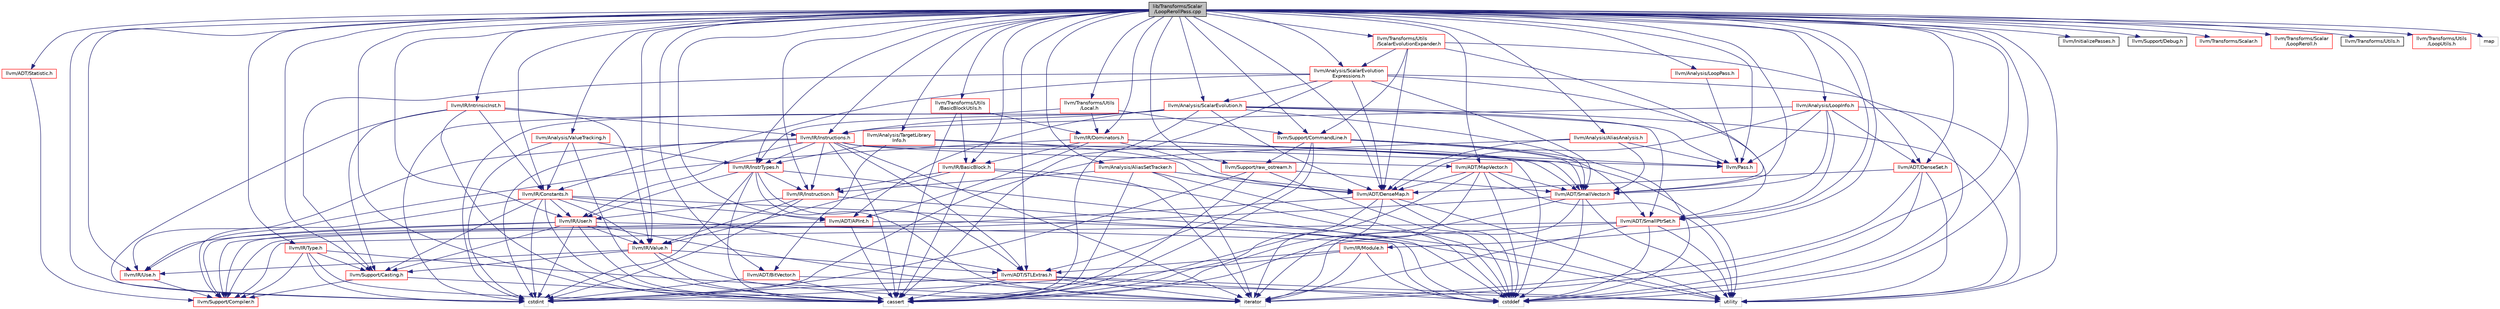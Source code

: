 digraph "lib/Transforms/Scalar/LoopRerollPass.cpp"
{
 // LATEX_PDF_SIZE
  bgcolor="transparent";
  edge [fontname="Helvetica",fontsize="10",labelfontname="Helvetica",labelfontsize="10"];
  node [fontname="Helvetica",fontsize="10",shape=record];
  Node1 [label="lib/Transforms/Scalar\l/LoopRerollPass.cpp",height=0.2,width=0.4,color="black", fillcolor="grey75", style="filled", fontcolor="black",tooltip=" "];
  Node1 -> Node2 [color="midnightblue",fontsize="10",style="solid",fontname="Helvetica"];
  Node2 [label="llvm/ADT/APInt.h",height=0.2,width=0.4,color="red",URL="$APInt_8h.html",tooltip=" "];
  Node2 -> Node3 [color="midnightblue",fontsize="10",style="solid",fontname="Helvetica"];
  Node3 [label="llvm/Support/Compiler.h",height=0.2,width=0.4,color="red",URL="$Compiler_8h.html",tooltip=" "];
  Node2 -> Node12 [color="midnightblue",fontsize="10",style="solid",fontname="Helvetica"];
  Node12 [label="cassert",height=0.2,width=0.4,color="grey75",tooltip=" "];
  Node2 -> Node15 [color="midnightblue",fontsize="10",style="solid",fontname="Helvetica"];
  Node15 [label="utility",height=0.2,width=0.4,color="grey75",tooltip=" "];
  Node1 -> Node16 [color="midnightblue",fontsize="10",style="solid",fontname="Helvetica"];
  Node16 [label="llvm/ADT/BitVector.h",height=0.2,width=0.4,color="red",URL="$BitVector_8h.html",tooltip=" "];
  Node16 -> Node12 [color="midnightblue",fontsize="10",style="solid",fontname="Helvetica"];
  Node16 -> Node8 [color="midnightblue",fontsize="10",style="solid",fontname="Helvetica"];
  Node8 [label="cstdint",height=0.2,width=0.4,color="grey75",tooltip=" "];
  Node16 -> Node15 [color="midnightblue",fontsize="10",style="solid",fontname="Helvetica"];
  Node1 -> Node50 [color="midnightblue",fontsize="10",style="solid",fontname="Helvetica"];
  Node50 [label="llvm/ADT/DenseMap.h",height=0.2,width=0.4,color="red",URL="$DenseMap_8h.html",tooltip=" "];
  Node50 -> Node3 [color="midnightblue",fontsize="10",style="solid",fontname="Helvetica"];
  Node50 -> Node12 [color="midnightblue",fontsize="10",style="solid",fontname="Helvetica"];
  Node50 -> Node26 [color="midnightblue",fontsize="10",style="solid",fontname="Helvetica"];
  Node26 [label="cstddef",height=0.2,width=0.4,color="grey75",tooltip=" "];
  Node50 -> Node36 [color="midnightblue",fontsize="10",style="solid",fontname="Helvetica"];
  Node36 [label="iterator",height=0.2,width=0.4,color="grey75",tooltip=" "];
  Node50 -> Node15 [color="midnightblue",fontsize="10",style="solid",fontname="Helvetica"];
  Node1 -> Node56 [color="midnightblue",fontsize="10",style="solid",fontname="Helvetica"];
  Node56 [label="llvm/ADT/DenseSet.h",height=0.2,width=0.4,color="red",URL="$DenseSet_8h.html",tooltip=" "];
  Node56 -> Node50 [color="midnightblue",fontsize="10",style="solid",fontname="Helvetica"];
  Node56 -> Node26 [color="midnightblue",fontsize="10",style="solid",fontname="Helvetica"];
  Node56 -> Node36 [color="midnightblue",fontsize="10",style="solid",fontname="Helvetica"];
  Node56 -> Node15 [color="midnightblue",fontsize="10",style="solid",fontname="Helvetica"];
  Node1 -> Node57 [color="midnightblue",fontsize="10",style="solid",fontname="Helvetica"];
  Node57 [label="llvm/ADT/MapVector.h",height=0.2,width=0.4,color="red",URL="$MapVector_8h.html",tooltip=" "];
  Node57 -> Node50 [color="midnightblue",fontsize="10",style="solid",fontname="Helvetica"];
  Node57 -> Node32 [color="midnightblue",fontsize="10",style="solid",fontname="Helvetica"];
  Node32 [label="llvm/ADT/SmallVector.h",height=0.2,width=0.4,color="red",URL="$SmallVector_8h.html",tooltip=" "];
  Node32 -> Node3 [color="midnightblue",fontsize="10",style="solid",fontname="Helvetica"];
  Node32 -> Node12 [color="midnightblue",fontsize="10",style="solid",fontname="Helvetica"];
  Node32 -> Node26 [color="midnightblue",fontsize="10",style="solid",fontname="Helvetica"];
  Node32 -> Node36 [color="midnightblue",fontsize="10",style="solid",fontname="Helvetica"];
  Node32 -> Node15 [color="midnightblue",fontsize="10",style="solid",fontname="Helvetica"];
  Node57 -> Node12 [color="midnightblue",fontsize="10",style="solid",fontname="Helvetica"];
  Node57 -> Node26 [color="midnightblue",fontsize="10",style="solid",fontname="Helvetica"];
  Node57 -> Node36 [color="midnightblue",fontsize="10",style="solid",fontname="Helvetica"];
  Node57 -> Node15 [color="midnightblue",fontsize="10",style="solid",fontname="Helvetica"];
  Node1 -> Node39 [color="midnightblue",fontsize="10",style="solid",fontname="Helvetica"];
  Node39 [label="llvm/ADT/STLExtras.h",height=0.2,width=0.4,color="red",URL="$STLExtras_8h.html",tooltip=" "];
  Node39 -> Node12 [color="midnightblue",fontsize="10",style="solid",fontname="Helvetica"];
  Node39 -> Node26 [color="midnightblue",fontsize="10",style="solid",fontname="Helvetica"];
  Node39 -> Node8 [color="midnightblue",fontsize="10",style="solid",fontname="Helvetica"];
  Node39 -> Node36 [color="midnightblue",fontsize="10",style="solid",fontname="Helvetica"];
  Node39 -> Node15 [color="midnightblue",fontsize="10",style="solid",fontname="Helvetica"];
  Node1 -> Node58 [color="midnightblue",fontsize="10",style="solid",fontname="Helvetica"];
  Node58 [label="llvm/ADT/SmallPtrSet.h",height=0.2,width=0.4,color="red",URL="$SmallPtrSet_8h.html",tooltip=" "];
  Node58 -> Node3 [color="midnightblue",fontsize="10",style="solid",fontname="Helvetica"];
  Node58 -> Node12 [color="midnightblue",fontsize="10",style="solid",fontname="Helvetica"];
  Node58 -> Node26 [color="midnightblue",fontsize="10",style="solid",fontname="Helvetica"];
  Node58 -> Node36 [color="midnightblue",fontsize="10",style="solid",fontname="Helvetica"];
  Node58 -> Node15 [color="midnightblue",fontsize="10",style="solid",fontname="Helvetica"];
  Node1 -> Node32 [color="midnightblue",fontsize="10",style="solid",fontname="Helvetica"];
  Node1 -> Node59 [color="midnightblue",fontsize="10",style="solid",fontname="Helvetica"];
  Node59 [label="llvm/ADT/Statistic.h",height=0.2,width=0.4,color="red",URL="$Statistic_8h.html",tooltip=" "];
  Node59 -> Node3 [color="midnightblue",fontsize="10",style="solid",fontname="Helvetica"];
  Node1 -> Node61 [color="midnightblue",fontsize="10",style="solid",fontname="Helvetica"];
  Node61 [label="llvm/Analysis/AliasAnalysis.h",height=0.2,width=0.4,color="red",URL="$AliasAnalysis_8h.html",tooltip=" "];
  Node61 -> Node50 [color="midnightblue",fontsize="10",style="solid",fontname="Helvetica"];
  Node61 -> Node32 [color="midnightblue",fontsize="10",style="solid",fontname="Helvetica"];
  Node61 -> Node147 [color="midnightblue",fontsize="10",style="solid",fontname="Helvetica"];
  Node147 [label="llvm/Pass.h",height=0.2,width=0.4,color="red",URL="$Pass_8h.html",tooltip=" "];
  Node61 -> Node8 [color="midnightblue",fontsize="10",style="solid",fontname="Helvetica"];
  Node1 -> Node158 [color="midnightblue",fontsize="10",style="solid",fontname="Helvetica"];
  Node158 [label="llvm/Analysis/AliasSetTracker.h",height=0.2,width=0.4,color="red",URL="$AliasSetTracker_8h.html",tooltip=" "];
  Node158 -> Node50 [color="midnightblue",fontsize="10",style="solid",fontname="Helvetica"];
  Node158 -> Node106 [color="midnightblue",fontsize="10",style="solid",fontname="Helvetica"];
  Node106 [label="llvm/IR/Instruction.h",height=0.2,width=0.4,color="red",URL="$IR_2Instruction_8h.html",tooltip=" "];
  Node106 -> Node74 [color="midnightblue",fontsize="10",style="solid",fontname="Helvetica"];
  Node74 [label="llvm/IR/User.h",height=0.2,width=0.4,color="red",URL="$User_8h.html",tooltip=" "];
  Node74 -> Node75 [color="midnightblue",fontsize="10",style="solid",fontname="Helvetica"];
  Node75 [label="llvm/IR/Use.h",height=0.2,width=0.4,color="red",URL="$Use_8h.html",tooltip=" "];
  Node75 -> Node3 [color="midnightblue",fontsize="10",style="solid",fontname="Helvetica"];
  Node74 -> Node79 [color="midnightblue",fontsize="10",style="solid",fontname="Helvetica"];
  Node79 [label="llvm/IR/Value.h",height=0.2,width=0.4,color="red",URL="$Value_8h.html",tooltip=" "];
  Node79 -> Node39 [color="midnightblue",fontsize="10",style="solid",fontname="Helvetica"];
  Node79 -> Node75 [color="midnightblue",fontsize="10",style="solid",fontname="Helvetica"];
  Node79 -> Node67 [color="midnightblue",fontsize="10",style="solid",fontname="Helvetica"];
  Node67 [label="llvm/Support/Casting.h",height=0.2,width=0.4,color="red",URL="$Casting_8h.html",tooltip=" "];
  Node67 -> Node3 [color="midnightblue",fontsize="10",style="solid",fontname="Helvetica"];
  Node67 -> Node12 [color="midnightblue",fontsize="10",style="solid",fontname="Helvetica"];
  Node79 -> Node12 [color="midnightblue",fontsize="10",style="solid",fontname="Helvetica"];
  Node79 -> Node36 [color="midnightblue",fontsize="10",style="solid",fontname="Helvetica"];
  Node74 -> Node67 [color="midnightblue",fontsize="10",style="solid",fontname="Helvetica"];
  Node74 -> Node3 [color="midnightblue",fontsize="10",style="solid",fontname="Helvetica"];
  Node74 -> Node12 [color="midnightblue",fontsize="10",style="solid",fontname="Helvetica"];
  Node74 -> Node26 [color="midnightblue",fontsize="10",style="solid",fontname="Helvetica"];
  Node74 -> Node8 [color="midnightblue",fontsize="10",style="solid",fontname="Helvetica"];
  Node74 -> Node36 [color="midnightblue",fontsize="10",style="solid",fontname="Helvetica"];
  Node106 -> Node79 [color="midnightblue",fontsize="10",style="solid",fontname="Helvetica"];
  Node106 -> Node8 [color="midnightblue",fontsize="10",style="solid",fontname="Helvetica"];
  Node106 -> Node15 [color="midnightblue",fontsize="10",style="solid",fontname="Helvetica"];
  Node158 -> Node12 [color="midnightblue",fontsize="10",style="solid",fontname="Helvetica"];
  Node158 -> Node26 [color="midnightblue",fontsize="10",style="solid",fontname="Helvetica"];
  Node158 -> Node36 [color="midnightblue",fontsize="10",style="solid",fontname="Helvetica"];
  Node1 -> Node160 [color="midnightblue",fontsize="10",style="solid",fontname="Helvetica"];
  Node160 [label="llvm/Analysis/LoopInfo.h",height=0.2,width=0.4,color="red",URL="$LoopInfo_8h.html",tooltip=" "];
  Node160 -> Node50 [color="midnightblue",fontsize="10",style="solid",fontname="Helvetica"];
  Node160 -> Node56 [color="midnightblue",fontsize="10",style="solid",fontname="Helvetica"];
  Node160 -> Node58 [color="midnightblue",fontsize="10",style="solid",fontname="Helvetica"];
  Node160 -> Node32 [color="midnightblue",fontsize="10",style="solid",fontname="Helvetica"];
  Node160 -> Node163 [color="midnightblue",fontsize="10",style="solid",fontname="Helvetica"];
  Node163 [label="llvm/IR/Instructions.h",height=0.2,width=0.4,color="red",URL="$Instructions_8h.html",tooltip=" "];
  Node163 -> Node57 [color="midnightblue",fontsize="10",style="solid",fontname="Helvetica"];
  Node163 -> Node39 [color="midnightblue",fontsize="10",style="solid",fontname="Helvetica"];
  Node163 -> Node32 [color="midnightblue",fontsize="10",style="solid",fontname="Helvetica"];
  Node163 -> Node164 [color="midnightblue",fontsize="10",style="solid",fontname="Helvetica"];
  Node164 [label="llvm/IR/InstrTypes.h",height=0.2,width=0.4,color="red",URL="$InstrTypes_8h.html",tooltip=" "];
  Node164 -> Node39 [color="midnightblue",fontsize="10",style="solid",fontname="Helvetica"];
  Node164 -> Node106 [color="midnightblue",fontsize="10",style="solid",fontname="Helvetica"];
  Node164 -> Node74 [color="midnightblue",fontsize="10",style="solid",fontname="Helvetica"];
  Node164 -> Node12 [color="midnightblue",fontsize="10",style="solid",fontname="Helvetica"];
  Node164 -> Node26 [color="midnightblue",fontsize="10",style="solid",fontname="Helvetica"];
  Node164 -> Node8 [color="midnightblue",fontsize="10",style="solid",fontname="Helvetica"];
  Node164 -> Node36 [color="midnightblue",fontsize="10",style="solid",fontname="Helvetica"];
  Node163 -> Node106 [color="midnightblue",fontsize="10",style="solid",fontname="Helvetica"];
  Node163 -> Node75 [color="midnightblue",fontsize="10",style="solid",fontname="Helvetica"];
  Node163 -> Node74 [color="midnightblue",fontsize="10",style="solid",fontname="Helvetica"];
  Node163 -> Node12 [color="midnightblue",fontsize="10",style="solid",fontname="Helvetica"];
  Node163 -> Node26 [color="midnightblue",fontsize="10",style="solid",fontname="Helvetica"];
  Node163 -> Node8 [color="midnightblue",fontsize="10",style="solid",fontname="Helvetica"];
  Node163 -> Node36 [color="midnightblue",fontsize="10",style="solid",fontname="Helvetica"];
  Node160 -> Node147 [color="midnightblue",fontsize="10",style="solid",fontname="Helvetica"];
  Node160 -> Node15 [color="midnightblue",fontsize="10",style="solid",fontname="Helvetica"];
  Node1 -> Node166 [color="midnightblue",fontsize="10",style="solid",fontname="Helvetica"];
  Node166 [label="llvm/Analysis/LoopPass.h",height=0.2,width=0.4,color="red",URL="$LoopPass_8h.html",tooltip=" "];
  Node166 -> Node147 [color="midnightblue",fontsize="10",style="solid",fontname="Helvetica"];
  Node1 -> Node171 [color="midnightblue",fontsize="10",style="solid",fontname="Helvetica"];
  Node171 [label="llvm/Analysis/ScalarEvolution.h",height=0.2,width=0.4,color="red",URL="$ScalarEvolution_8h.html",tooltip=" "];
  Node171 -> Node2 [color="midnightblue",fontsize="10",style="solid",fontname="Helvetica"];
  Node171 -> Node50 [color="midnightblue",fontsize="10",style="solid",fontname="Helvetica"];
  Node171 -> Node58 [color="midnightblue",fontsize="10",style="solid",fontname="Helvetica"];
  Node171 -> Node32 [color="midnightblue",fontsize="10",style="solid",fontname="Helvetica"];
  Node171 -> Node164 [color="midnightblue",fontsize="10",style="solid",fontname="Helvetica"];
  Node171 -> Node163 [color="midnightblue",fontsize="10",style="solid",fontname="Helvetica"];
  Node171 -> Node147 [color="midnightblue",fontsize="10",style="solid",fontname="Helvetica"];
  Node171 -> Node12 [color="midnightblue",fontsize="10",style="solid",fontname="Helvetica"];
  Node171 -> Node8 [color="midnightblue",fontsize="10",style="solid",fontname="Helvetica"];
  Node171 -> Node15 [color="midnightblue",fontsize="10",style="solid",fontname="Helvetica"];
  Node1 -> Node176 [color="midnightblue",fontsize="10",style="solid",fontname="Helvetica"];
  Node176 [label="llvm/Analysis/ScalarEvolution\lExpressions.h",height=0.2,width=0.4,color="red",URL="$ScalarEvolutionExpressions_8h.html",tooltip=" "];
  Node176 -> Node50 [color="midnightblue",fontsize="10",style="solid",fontname="Helvetica"];
  Node176 -> Node58 [color="midnightblue",fontsize="10",style="solid",fontname="Helvetica"];
  Node176 -> Node32 [color="midnightblue",fontsize="10",style="solid",fontname="Helvetica"];
  Node176 -> Node171 [color="midnightblue",fontsize="10",style="solid",fontname="Helvetica"];
  Node176 -> Node177 [color="midnightblue",fontsize="10",style="solid",fontname="Helvetica"];
  Node177 [label="llvm/IR/Constants.h",height=0.2,width=0.4,color="red",URL="$Constants_8h.html",tooltip=" "];
  Node177 -> Node2 [color="midnightblue",fontsize="10",style="solid",fontname="Helvetica"];
  Node177 -> Node39 [color="midnightblue",fontsize="10",style="solid",fontname="Helvetica"];
  Node177 -> Node74 [color="midnightblue",fontsize="10",style="solid",fontname="Helvetica"];
  Node177 -> Node79 [color="midnightblue",fontsize="10",style="solid",fontname="Helvetica"];
  Node177 -> Node67 [color="midnightblue",fontsize="10",style="solid",fontname="Helvetica"];
  Node177 -> Node3 [color="midnightblue",fontsize="10",style="solid",fontname="Helvetica"];
  Node177 -> Node12 [color="midnightblue",fontsize="10",style="solid",fontname="Helvetica"];
  Node177 -> Node26 [color="midnightblue",fontsize="10",style="solid",fontname="Helvetica"];
  Node177 -> Node8 [color="midnightblue",fontsize="10",style="solid",fontname="Helvetica"];
  Node176 -> Node67 [color="midnightblue",fontsize="10",style="solid",fontname="Helvetica"];
  Node176 -> Node12 [color="midnightblue",fontsize="10",style="solid",fontname="Helvetica"];
  Node176 -> Node26 [color="midnightblue",fontsize="10",style="solid",fontname="Helvetica"];
  Node1 -> Node181 [color="midnightblue",fontsize="10",style="solid",fontname="Helvetica"];
  Node181 [label="llvm/Analysis/TargetLibrary\lInfo.h",height=0.2,width=0.4,color="red",URL="$TargetLibraryInfo_8h.html",tooltip=" "];
  Node181 -> Node16 [color="midnightblue",fontsize="10",style="solid",fontname="Helvetica"];
  Node181 -> Node50 [color="midnightblue",fontsize="10",style="solid",fontname="Helvetica"];
  Node181 -> Node164 [color="midnightblue",fontsize="10",style="solid",fontname="Helvetica"];
  Node181 -> Node147 [color="midnightblue",fontsize="10",style="solid",fontname="Helvetica"];
  Node1 -> Node185 [color="midnightblue",fontsize="10",style="solid",fontname="Helvetica"];
  Node185 [label="llvm/Analysis/ValueTracking.h",height=0.2,width=0.4,color="red",URL="$ValueTracking_8h.html",tooltip=" "];
  Node185 -> Node177 [color="midnightblue",fontsize="10",style="solid",fontname="Helvetica"];
  Node185 -> Node164 [color="midnightblue",fontsize="10",style="solid",fontname="Helvetica"];
  Node185 -> Node12 [color="midnightblue",fontsize="10",style="solid",fontname="Helvetica"];
  Node185 -> Node8 [color="midnightblue",fontsize="10",style="solid",fontname="Helvetica"];
  Node1 -> Node101 [color="midnightblue",fontsize="10",style="solid",fontname="Helvetica"];
  Node101 [label="llvm/IR/BasicBlock.h",height=0.2,width=0.4,color="red",URL="$BasicBlock_8h.html",tooltip=" "];
  Node101 -> Node106 [color="midnightblue",fontsize="10",style="solid",fontname="Helvetica"];
  Node101 -> Node79 [color="midnightblue",fontsize="10",style="solid",fontname="Helvetica"];
  Node101 -> Node12 [color="midnightblue",fontsize="10",style="solid",fontname="Helvetica"];
  Node101 -> Node26 [color="midnightblue",fontsize="10",style="solid",fontname="Helvetica"];
  Node101 -> Node36 [color="midnightblue",fontsize="10",style="solid",fontname="Helvetica"];
  Node1 -> Node177 [color="midnightblue",fontsize="10",style="solid",fontname="Helvetica"];
  Node1 -> Node189 [color="midnightblue",fontsize="10",style="solid",fontname="Helvetica"];
  Node189 [label="llvm/IR/Dominators.h",height=0.2,width=0.4,color="red",URL="$Dominators_8h.html",tooltip=" "];
  Node189 -> Node2 [color="midnightblue",fontsize="10",style="solid",fontname="Helvetica"];
  Node189 -> Node50 [color="midnightblue",fontsize="10",style="solid",fontname="Helvetica"];
  Node189 -> Node32 [color="midnightblue",fontsize="10",style="solid",fontname="Helvetica"];
  Node189 -> Node101 [color="midnightblue",fontsize="10",style="solid",fontname="Helvetica"];
  Node189 -> Node75 [color="midnightblue",fontsize="10",style="solid",fontname="Helvetica"];
  Node189 -> Node147 [color="midnightblue",fontsize="10",style="solid",fontname="Helvetica"];
  Node189 -> Node15 [color="midnightblue",fontsize="10",style="solid",fontname="Helvetica"];
  Node1 -> Node164 [color="midnightblue",fontsize="10",style="solid",fontname="Helvetica"];
  Node1 -> Node106 [color="midnightblue",fontsize="10",style="solid",fontname="Helvetica"];
  Node1 -> Node163 [color="midnightblue",fontsize="10",style="solid",fontname="Helvetica"];
  Node1 -> Node196 [color="midnightblue",fontsize="10",style="solid",fontname="Helvetica"];
  Node196 [label="llvm/IR/IntrinsicInst.h",height=0.2,width=0.4,color="red",URL="$IntrinsicInst_8h.html",tooltip=" "];
  Node196 -> Node177 [color="midnightblue",fontsize="10",style="solid",fontname="Helvetica"];
  Node196 -> Node163 [color="midnightblue",fontsize="10",style="solid",fontname="Helvetica"];
  Node196 -> Node79 [color="midnightblue",fontsize="10",style="solid",fontname="Helvetica"];
  Node196 -> Node67 [color="midnightblue",fontsize="10",style="solid",fontname="Helvetica"];
  Node196 -> Node12 [color="midnightblue",fontsize="10",style="solid",fontname="Helvetica"];
  Node196 -> Node8 [color="midnightblue",fontsize="10",style="solid",fontname="Helvetica"];
  Node1 -> Node121 [color="midnightblue",fontsize="10",style="solid",fontname="Helvetica"];
  Node121 [label="llvm/IR/Module.h",height=0.2,width=0.4,color="red",URL="$Module_8h.html",tooltip=" "];
  Node121 -> Node39 [color="midnightblue",fontsize="10",style="solid",fontname="Helvetica"];
  Node121 -> Node26 [color="midnightblue",fontsize="10",style="solid",fontname="Helvetica"];
  Node121 -> Node8 [color="midnightblue",fontsize="10",style="solid",fontname="Helvetica"];
  Node121 -> Node36 [color="midnightblue",fontsize="10",style="solid",fontname="Helvetica"];
  Node1 -> Node115 [color="midnightblue",fontsize="10",style="solid",fontname="Helvetica"];
  Node115 [label="llvm/IR/Type.h",height=0.2,width=0.4,color="red",URL="$Type_8h.html",tooltip=" "];
  Node115 -> Node67 [color="midnightblue",fontsize="10",style="solid",fontname="Helvetica"];
  Node115 -> Node3 [color="midnightblue",fontsize="10",style="solid",fontname="Helvetica"];
  Node115 -> Node12 [color="midnightblue",fontsize="10",style="solid",fontname="Helvetica"];
  Node115 -> Node8 [color="midnightblue",fontsize="10",style="solid",fontname="Helvetica"];
  Node115 -> Node36 [color="midnightblue",fontsize="10",style="solid",fontname="Helvetica"];
  Node1 -> Node75 [color="midnightblue",fontsize="10",style="solid",fontname="Helvetica"];
  Node1 -> Node74 [color="midnightblue",fontsize="10",style="solid",fontname="Helvetica"];
  Node1 -> Node79 [color="midnightblue",fontsize="10",style="solid",fontname="Helvetica"];
  Node1 -> Node206 [color="midnightblue",fontsize="10",style="solid",fontname="Helvetica"];
  Node206 [label="llvm/InitializePasses.h",height=0.2,width=0.4,color="black",URL="$InitializePasses_8h.html",tooltip=" "];
  Node1 -> Node147 [color="midnightblue",fontsize="10",style="solid",fontname="Helvetica"];
  Node1 -> Node67 [color="midnightblue",fontsize="10",style="solid",fontname="Helvetica"];
  Node1 -> Node198 [color="midnightblue",fontsize="10",style="solid",fontname="Helvetica"];
  Node198 [label="llvm/Support/CommandLine.h",height=0.2,width=0.4,color="red",URL="$CommandLine_8h.html",tooltip=" "];
  Node198 -> Node39 [color="midnightblue",fontsize="10",style="solid",fontname="Helvetica"];
  Node198 -> Node58 [color="midnightblue",fontsize="10",style="solid",fontname="Helvetica"];
  Node198 -> Node32 [color="midnightblue",fontsize="10",style="solid",fontname="Helvetica"];
  Node198 -> Node87 [color="midnightblue",fontsize="10",style="solid",fontname="Helvetica"];
  Node87 [label="llvm/Support/raw_ostream.h",height=0.2,width=0.4,color="red",URL="$raw__ostream_8h.html",tooltip=" "];
  Node87 -> Node32 [color="midnightblue",fontsize="10",style="solid",fontname="Helvetica"];
  Node87 -> Node12 [color="midnightblue",fontsize="10",style="solid",fontname="Helvetica"];
  Node87 -> Node26 [color="midnightblue",fontsize="10",style="solid",fontname="Helvetica"];
  Node87 -> Node8 [color="midnightblue",fontsize="10",style="solid",fontname="Helvetica"];
  Node198 -> Node12 [color="midnightblue",fontsize="10",style="solid",fontname="Helvetica"];
  Node198 -> Node26 [color="midnightblue",fontsize="10",style="solid",fontname="Helvetica"];
  Node1 -> Node141 [color="midnightblue",fontsize="10",style="solid",fontname="Helvetica"];
  Node141 [label="llvm/Support/Debug.h",height=0.2,width=0.4,color="black",URL="$Debug_8h.html",tooltip=" "];
  Node1 -> Node87 [color="midnightblue",fontsize="10",style="solid",fontname="Helvetica"];
  Node1 -> Node207 [color="midnightblue",fontsize="10",style="solid",fontname="Helvetica"];
  Node207 [label="llvm/Transforms/Scalar.h",height=0.2,width=0.4,color="red",URL="$Transforms_2Scalar_8h.html",tooltip=" "];
  Node1 -> Node209 [color="midnightblue",fontsize="10",style="solid",fontname="Helvetica"];
  Node209 [label="llvm/Transforms/Scalar\l/LoopReroll.h",height=0.2,width=0.4,color="red",URL="$LoopReroll_8h.html",tooltip=" "];
  Node1 -> Node226 [color="midnightblue",fontsize="10",style="solid",fontname="Helvetica"];
  Node226 [label="llvm/Transforms/Utils.h",height=0.2,width=0.4,color="black",URL="$Transforms_2Utils_8h.html",tooltip=" "];
  Node1 -> Node227 [color="midnightblue",fontsize="10",style="solid",fontname="Helvetica"];
  Node227 [label="llvm/Transforms/Utils\l/BasicBlockUtils.h",height=0.2,width=0.4,color="red",URL="$BasicBlockUtils_8h.html",tooltip=" "];
  Node227 -> Node101 [color="midnightblue",fontsize="10",style="solid",fontname="Helvetica"];
  Node227 -> Node189 [color="midnightblue",fontsize="10",style="solid",fontname="Helvetica"];
  Node227 -> Node12 [color="midnightblue",fontsize="10",style="solid",fontname="Helvetica"];
  Node1 -> Node228 [color="midnightblue",fontsize="10",style="solid",fontname="Helvetica"];
  Node228 [label="llvm/Transforms/Utils\l/Local.h",height=0.2,width=0.4,color="red",URL="$Transforms_2Utils_2Local_8h.html",tooltip=" "];
  Node228 -> Node189 [color="midnightblue",fontsize="10",style="solid",fontname="Helvetica"];
  Node228 -> Node198 [color="midnightblue",fontsize="10",style="solid",fontname="Helvetica"];
  Node228 -> Node8 [color="midnightblue",fontsize="10",style="solid",fontname="Helvetica"];
  Node1 -> Node216 [color="midnightblue",fontsize="10",style="solid",fontname="Helvetica"];
  Node216 [label="llvm/Transforms/Utils\l/LoopUtils.h",height=0.2,width=0.4,color="red",URL="$LoopUtils_8h.html",tooltip=" "];
  Node1 -> Node229 [color="midnightblue",fontsize="10",style="solid",fontname="Helvetica"];
  Node229 [label="llvm/Transforms/Utils\l/ScalarEvolutionExpander.h",height=0.2,width=0.4,color="red",URL="$ScalarEvolutionExpander_8h.html",tooltip=" "];
  Node229 -> Node50 [color="midnightblue",fontsize="10",style="solid",fontname="Helvetica"];
  Node229 -> Node56 [color="midnightblue",fontsize="10",style="solid",fontname="Helvetica"];
  Node229 -> Node32 [color="midnightblue",fontsize="10",style="solid",fontname="Helvetica"];
  Node229 -> Node176 [color="midnightblue",fontsize="10",style="solid",fontname="Helvetica"];
  Node229 -> Node198 [color="midnightblue",fontsize="10",style="solid",fontname="Helvetica"];
  Node1 -> Node12 [color="midnightblue",fontsize="10",style="solid",fontname="Helvetica"];
  Node1 -> Node26 [color="midnightblue",fontsize="10",style="solid",fontname="Helvetica"];
  Node1 -> Node8 [color="midnightblue",fontsize="10",style="solid",fontname="Helvetica"];
  Node1 -> Node36 [color="midnightblue",fontsize="10",style="solid",fontname="Helvetica"];
  Node1 -> Node246 [color="midnightblue",fontsize="10",style="solid",fontname="Helvetica"];
  Node246 [label="map",height=0.2,width=0.4,color="grey75",tooltip=" "];
  Node1 -> Node15 [color="midnightblue",fontsize="10",style="solid",fontname="Helvetica"];
}
